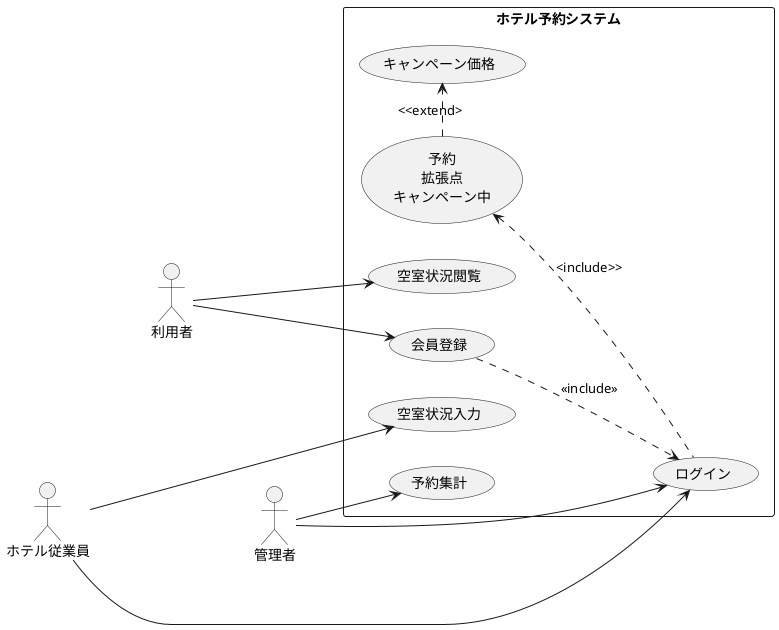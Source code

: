 @startuml ユースケース図
left to right direction
actor 利用者
actor ホテル従業員
actor 管理者
rectangle ホテル予約システム{
usecase 空室状況閲覧
usecase 空室状況入力
usecase 予約集計
usecase ログイン
usecase 会員登録
usecase (予約\n拡張点\nキャンペーン中) as input
usecase キャンペーン価格
}
利用者 --> 空室状況閲覧
利用者 ---> 会員登録
会員登録 ..> ログイン:<<include>>
input .> キャンペーン価格:<<extend>
input <.. ログイン :<include>>
ホテル従業員 ----> 空室状況入力
ホテル従業員 --> ログイン
管理者 --> 予約集計
管理者 --> ログイン
@enduml